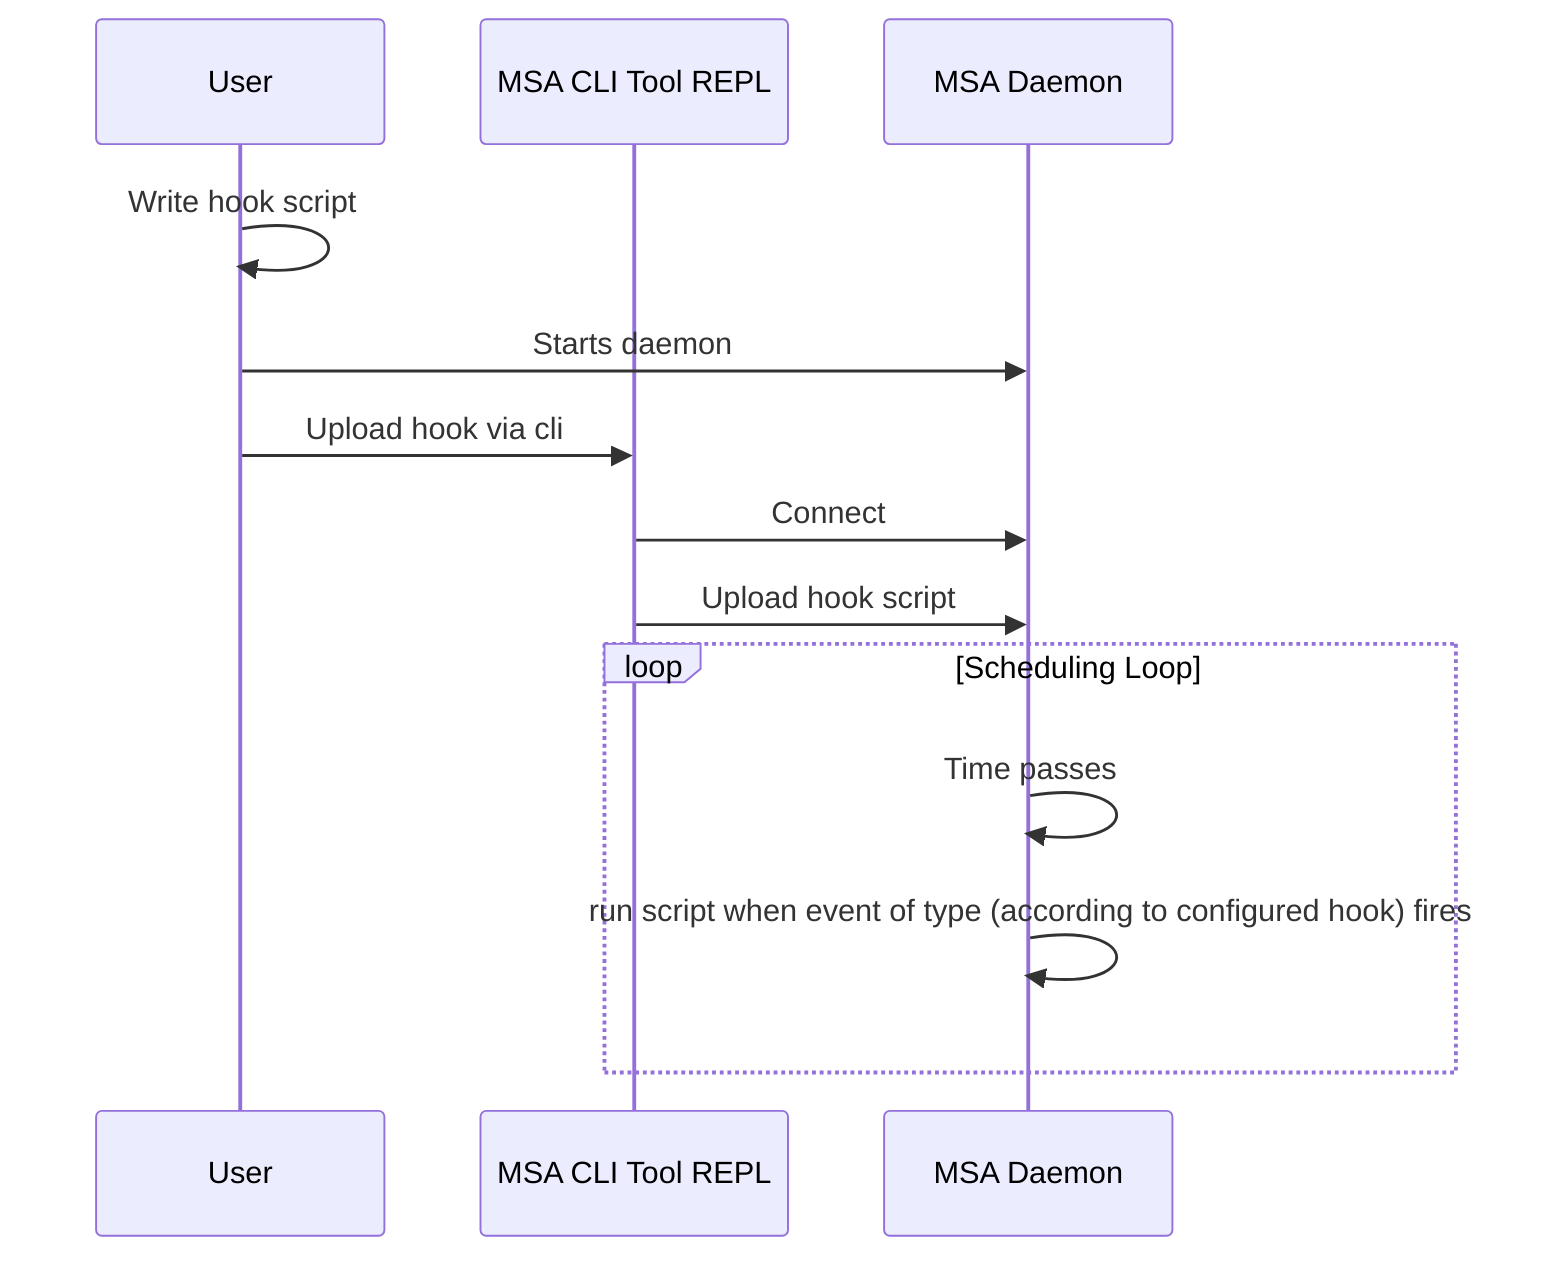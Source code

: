 sequenceDiagram
participant user as User
participant cli as MSA CLI Tool REPL
participant daemon as MSA Daemon

user->>user:Write hook script
user->>daemon: Starts daemon
user->>cli: Upload hook via cli
cli->>daemon: Connect

cli->>daemon: Upload hook script
loop Scheduling Loop
     daemon->>daemon: Time passes
     daemon->>daemon: run script when event of type (according to configured hook) fires
end
